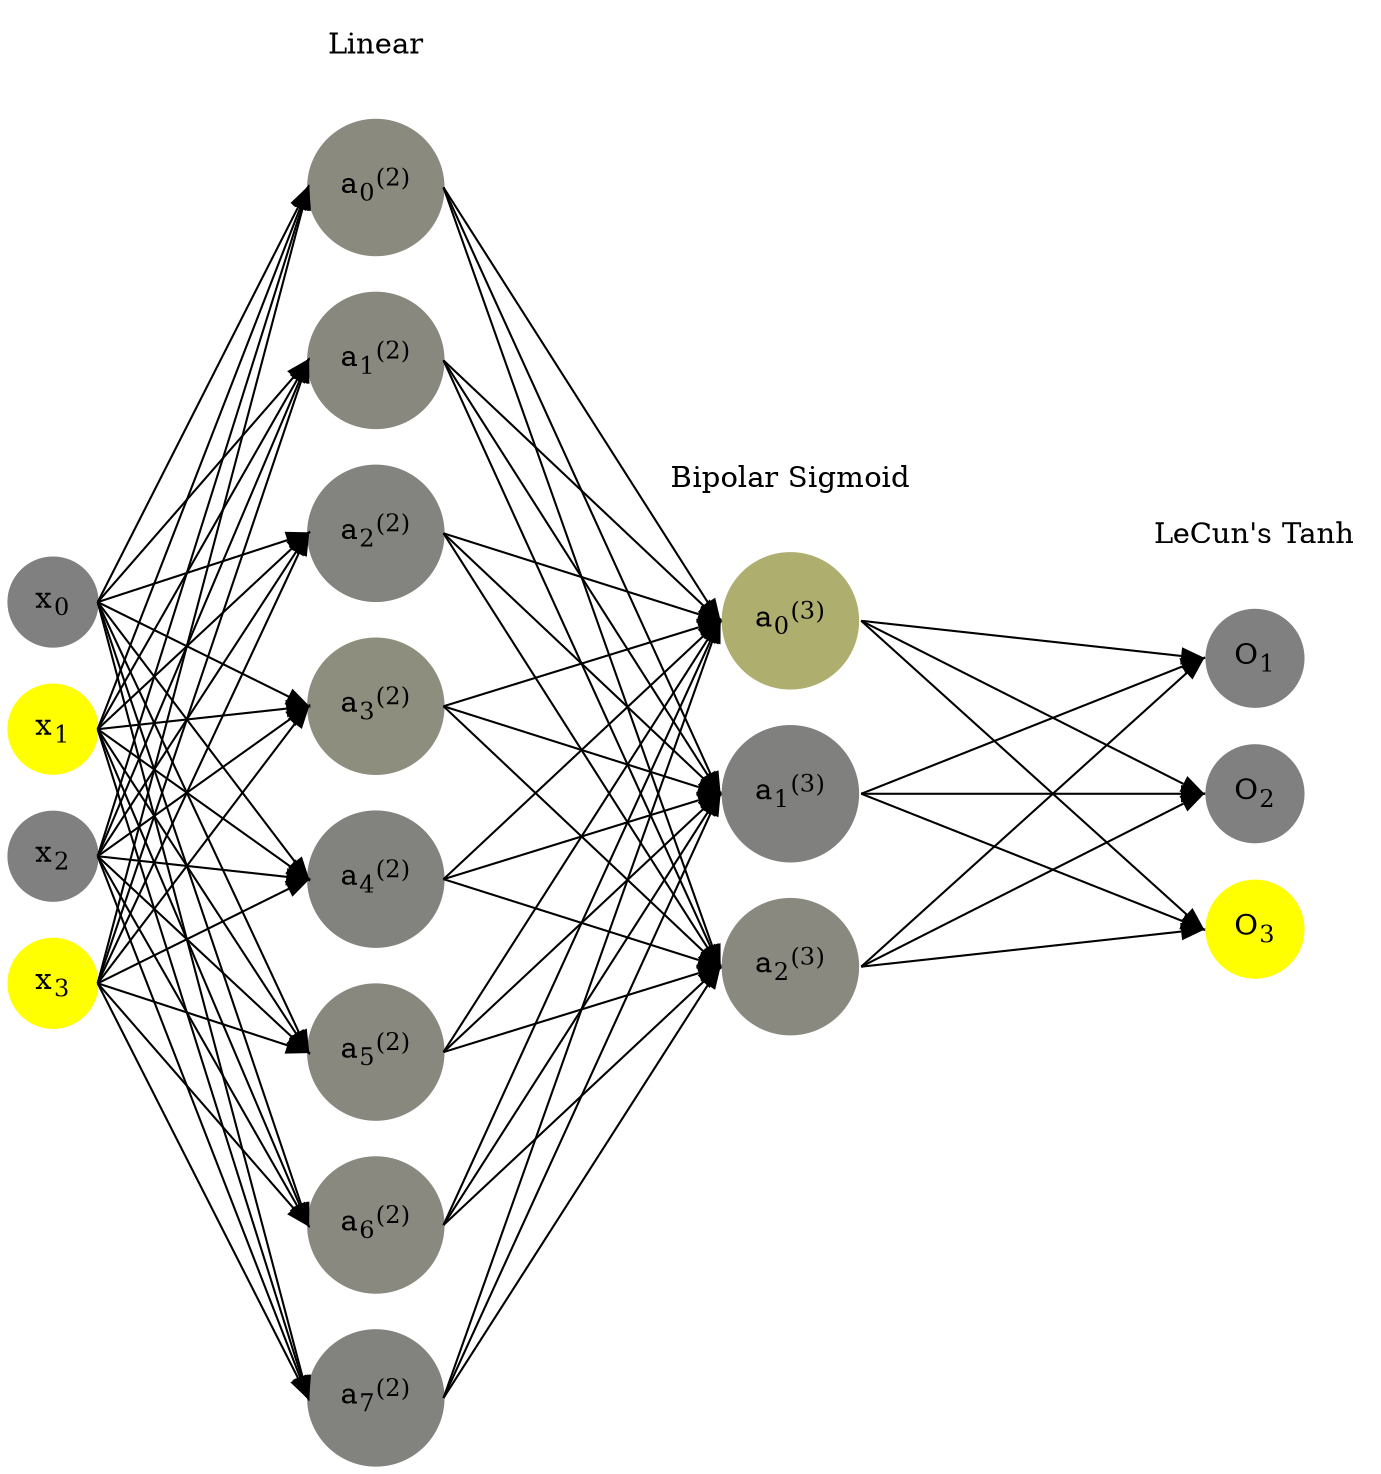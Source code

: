 digraph G {
	rankdir = LR;
	splines=false;
	edge[style=invis];
	ranksep= 1.4;
	{
	node [shape=circle, color="0.1667, 0.0, 0.5", style=filled, fillcolor="0.1667, 0.0, 0.5"];
	x0 [label=<x<sub>0</sub>>];
	}
	{
	node [shape=circle, color="0.1667, 1.0, 1.0", style=filled, fillcolor="0.1667, 1.0, 1.0"];
	x1 [label=<x<sub>1</sub>>];
	}
	{
	node [shape=circle, color="0.1667, 0.0, 0.5", style=filled, fillcolor="0.1667, 0.0, 0.5"];
	x2 [label=<x<sub>2</sub>>];
	}
	{
	node [shape=circle, color="0.1667, 1.0, 1.0", style=filled, fillcolor="0.1667, 1.0, 1.0"];
	x3 [label=<x<sub>3</sub>>];
	}
	{
	node [shape=circle, color="0.1667, 0.084293, 0.542146", style=filled, fillcolor="0.1667, 0.084293, 0.542146"];
	a02 [label=<a<sub>0</sub><sup>(2)</sup>>];
	}
	{
	node [shape=circle, color="0.1667, 0.063490, 0.531745", style=filled, fillcolor="0.1667, 0.063490, 0.531745"];
	a12 [label=<a<sub>1</sub><sup>(2)</sup>>];
	}
	{
	node [shape=circle, color="0.1667, 0.025938, 0.512969", style=filled, fillcolor="0.1667, 0.025938, 0.512969"];
	a22 [label=<a<sub>2</sub><sup>(2)</sup>>];
	}
	{
	node [shape=circle, color="0.1667, 0.113478, 0.556739", style=filled, fillcolor="0.1667, 0.113478, 0.556739"];
	a32 [label=<a<sub>3</sub><sup>(2)</sup>>];
	}
	{
	node [shape=circle, color="0.1667, 0.016269, 0.508135", style=filled, fillcolor="0.1667, 0.016269, 0.508135"];
	a42 [label=<a<sub>4</sub><sup>(2)</sup>>];
	}
	{
	node [shape=circle, color="0.1667, 0.064064, 0.532032", style=filled, fillcolor="0.1667, 0.064064, 0.532032"];
	a52 [label=<a<sub>5</sub><sup>(2)</sup>>];
	}
	{
	node [shape=circle, color="0.1667, 0.074436, 0.537218", style=filled, fillcolor="0.1667, 0.074436, 0.537218"];
	a62 [label=<a<sub>6</sub><sup>(2)</sup>>];
	}
	{
	node [shape=circle, color="0.1667, 0.019731, 0.509866", style=filled, fillcolor="0.1667, 0.019731, 0.509866"];
	a72 [label=<a<sub>7</sub><sup>(2)</sup>>];
	}
	{
	node [shape=circle, color="0.1667, 0.360433, 0.680217", style=filled, fillcolor="0.1667, 0.360433, 0.680217"];
	a03 [label=<a<sub>0</sub><sup>(3)</sup>>];
	}
	{
	node [shape=circle, color="0.1667, 0.001026, 0.500513", style=filled, fillcolor="0.1667, 0.001026, 0.500513"];
	a13 [label=<a<sub>1</sub><sup>(3)</sup>>];
	}
	{
	node [shape=circle, color="0.1667, 0.075560, 0.537780", style=filled, fillcolor="0.1667, 0.075560, 0.537780"];
	a23 [label=<a<sub>2</sub><sup>(3)</sup>>];
	}
	{
	node [shape=circle, color="0.1667, 0.0, 0.5", style=filled, fillcolor="0.1667, 0.0, 0.5"];
	O1 [label=<O<sub>1</sub>>];
	}
	{
	node [shape=circle, color="0.1667, 0.0, 0.5", style=filled, fillcolor="0.1667, 0.0, 0.5"];
	O2 [label=<O<sub>2</sub>>];
	}
	{
	node [shape=circle, color="0.1667, 1.0, 1.0", style=filled, fillcolor="0.1667, 1.0, 1.0"];
	O3 [label=<O<sub>3</sub>>];
	}
	{
	rank=same;
	x0->x1->x2->x3;
	}
	{
	rank=same;
	a02->a12->a22->a32->a42->a52->a62->a72;
	}
	{
	rank=same;
	a03->a13->a23;
	}
	{
	rank=same;
	O1->O2->O3;
	}
	l1 [shape=plaintext,label="Linear"];
	l1->a02;
	{rank=same; l1;a02};
	l2 [shape=plaintext,label="Bipolar Sigmoid"];
	l2->a03;
	{rank=same; l2;a03};
	l3 [shape=plaintext,label="LeCun's Tanh"];
	l3->O1;
	{rank=same; l3;O1};
edge[style=solid, tailport=e, headport=w];
	{x0;x1;x2;x3} -> {a02;a12;a22;a32;a42;a52;a62;a72};
	{a02;a12;a22;a32;a42;a52;a62;a72} -> {a03;a13;a23};
	{a03;a13;a23} -> {O1,O2,O3};
}
